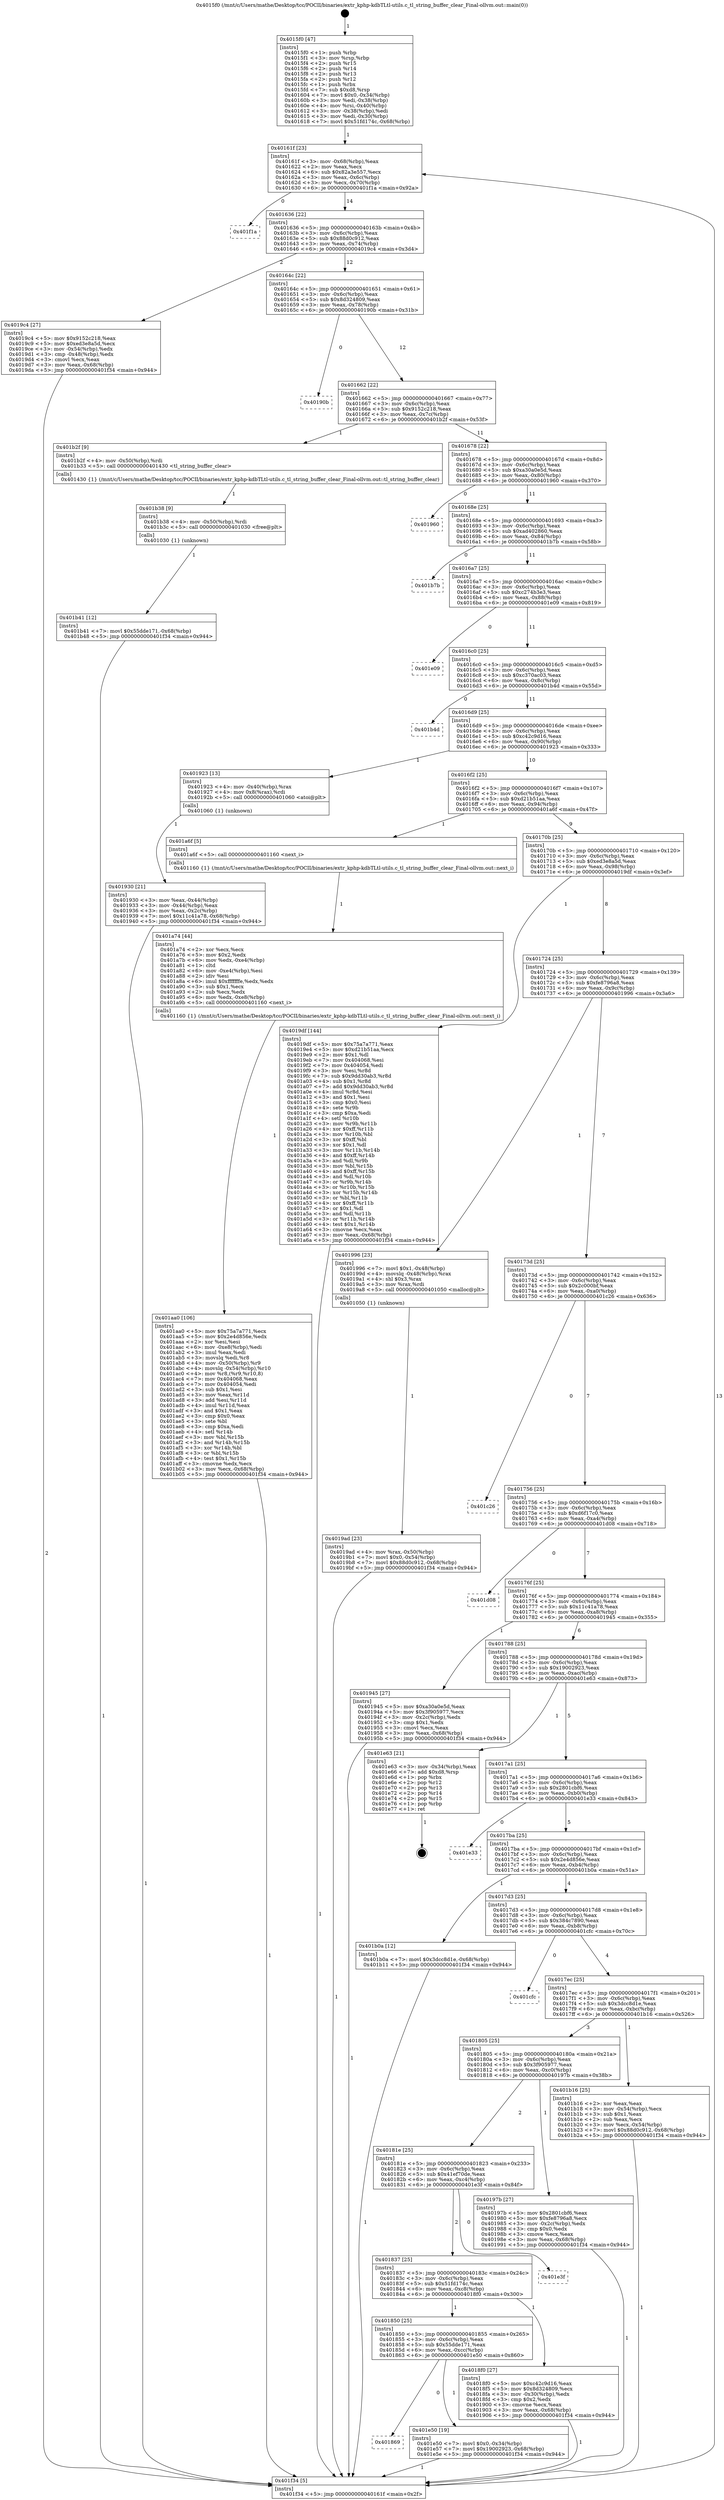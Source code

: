 digraph "0x4015f0" {
  label = "0x4015f0 (/mnt/c/Users/mathe/Desktop/tcc/POCII/binaries/extr_kphp-kdbTLtl-utils.c_tl_string_buffer_clear_Final-ollvm.out::main(0))"
  labelloc = "t"
  node[shape=record]

  Entry [label="",width=0.3,height=0.3,shape=circle,fillcolor=black,style=filled]
  "0x40161f" [label="{
     0x40161f [23]\l
     | [instrs]\l
     &nbsp;&nbsp;0x40161f \<+3\>: mov -0x68(%rbp),%eax\l
     &nbsp;&nbsp;0x401622 \<+2\>: mov %eax,%ecx\l
     &nbsp;&nbsp;0x401624 \<+6\>: sub $0x82a3e557,%ecx\l
     &nbsp;&nbsp;0x40162a \<+3\>: mov %eax,-0x6c(%rbp)\l
     &nbsp;&nbsp;0x40162d \<+3\>: mov %ecx,-0x70(%rbp)\l
     &nbsp;&nbsp;0x401630 \<+6\>: je 0000000000401f1a \<main+0x92a\>\l
  }"]
  "0x401f1a" [label="{
     0x401f1a\l
  }", style=dashed]
  "0x401636" [label="{
     0x401636 [22]\l
     | [instrs]\l
     &nbsp;&nbsp;0x401636 \<+5\>: jmp 000000000040163b \<main+0x4b\>\l
     &nbsp;&nbsp;0x40163b \<+3\>: mov -0x6c(%rbp),%eax\l
     &nbsp;&nbsp;0x40163e \<+5\>: sub $0x88d0c912,%eax\l
     &nbsp;&nbsp;0x401643 \<+3\>: mov %eax,-0x74(%rbp)\l
     &nbsp;&nbsp;0x401646 \<+6\>: je 00000000004019c4 \<main+0x3d4\>\l
  }"]
  Exit [label="",width=0.3,height=0.3,shape=circle,fillcolor=black,style=filled,peripheries=2]
  "0x4019c4" [label="{
     0x4019c4 [27]\l
     | [instrs]\l
     &nbsp;&nbsp;0x4019c4 \<+5\>: mov $0x9152c218,%eax\l
     &nbsp;&nbsp;0x4019c9 \<+5\>: mov $0xed3e8a5d,%ecx\l
     &nbsp;&nbsp;0x4019ce \<+3\>: mov -0x54(%rbp),%edx\l
     &nbsp;&nbsp;0x4019d1 \<+3\>: cmp -0x48(%rbp),%edx\l
     &nbsp;&nbsp;0x4019d4 \<+3\>: cmovl %ecx,%eax\l
     &nbsp;&nbsp;0x4019d7 \<+3\>: mov %eax,-0x68(%rbp)\l
     &nbsp;&nbsp;0x4019da \<+5\>: jmp 0000000000401f34 \<main+0x944\>\l
  }"]
  "0x40164c" [label="{
     0x40164c [22]\l
     | [instrs]\l
     &nbsp;&nbsp;0x40164c \<+5\>: jmp 0000000000401651 \<main+0x61\>\l
     &nbsp;&nbsp;0x401651 \<+3\>: mov -0x6c(%rbp),%eax\l
     &nbsp;&nbsp;0x401654 \<+5\>: sub $0x8d324809,%eax\l
     &nbsp;&nbsp;0x401659 \<+3\>: mov %eax,-0x78(%rbp)\l
     &nbsp;&nbsp;0x40165c \<+6\>: je 000000000040190b \<main+0x31b\>\l
  }"]
  "0x401869" [label="{
     0x401869\l
  }", style=dashed]
  "0x40190b" [label="{
     0x40190b\l
  }", style=dashed]
  "0x401662" [label="{
     0x401662 [22]\l
     | [instrs]\l
     &nbsp;&nbsp;0x401662 \<+5\>: jmp 0000000000401667 \<main+0x77\>\l
     &nbsp;&nbsp;0x401667 \<+3\>: mov -0x6c(%rbp),%eax\l
     &nbsp;&nbsp;0x40166a \<+5\>: sub $0x9152c218,%eax\l
     &nbsp;&nbsp;0x40166f \<+3\>: mov %eax,-0x7c(%rbp)\l
     &nbsp;&nbsp;0x401672 \<+6\>: je 0000000000401b2f \<main+0x53f\>\l
  }"]
  "0x401e50" [label="{
     0x401e50 [19]\l
     | [instrs]\l
     &nbsp;&nbsp;0x401e50 \<+7\>: movl $0x0,-0x34(%rbp)\l
     &nbsp;&nbsp;0x401e57 \<+7\>: movl $0x19002923,-0x68(%rbp)\l
     &nbsp;&nbsp;0x401e5e \<+5\>: jmp 0000000000401f34 \<main+0x944\>\l
  }"]
  "0x401b2f" [label="{
     0x401b2f [9]\l
     | [instrs]\l
     &nbsp;&nbsp;0x401b2f \<+4\>: mov -0x50(%rbp),%rdi\l
     &nbsp;&nbsp;0x401b33 \<+5\>: call 0000000000401430 \<tl_string_buffer_clear\>\l
     | [calls]\l
     &nbsp;&nbsp;0x401430 \{1\} (/mnt/c/Users/mathe/Desktop/tcc/POCII/binaries/extr_kphp-kdbTLtl-utils.c_tl_string_buffer_clear_Final-ollvm.out::tl_string_buffer_clear)\l
  }"]
  "0x401678" [label="{
     0x401678 [22]\l
     | [instrs]\l
     &nbsp;&nbsp;0x401678 \<+5\>: jmp 000000000040167d \<main+0x8d\>\l
     &nbsp;&nbsp;0x40167d \<+3\>: mov -0x6c(%rbp),%eax\l
     &nbsp;&nbsp;0x401680 \<+5\>: sub $0xa30a0e5d,%eax\l
     &nbsp;&nbsp;0x401685 \<+3\>: mov %eax,-0x80(%rbp)\l
     &nbsp;&nbsp;0x401688 \<+6\>: je 0000000000401960 \<main+0x370\>\l
  }"]
  "0x401b41" [label="{
     0x401b41 [12]\l
     | [instrs]\l
     &nbsp;&nbsp;0x401b41 \<+7\>: movl $0x55dde171,-0x68(%rbp)\l
     &nbsp;&nbsp;0x401b48 \<+5\>: jmp 0000000000401f34 \<main+0x944\>\l
  }"]
  "0x401960" [label="{
     0x401960\l
  }", style=dashed]
  "0x40168e" [label="{
     0x40168e [25]\l
     | [instrs]\l
     &nbsp;&nbsp;0x40168e \<+5\>: jmp 0000000000401693 \<main+0xa3\>\l
     &nbsp;&nbsp;0x401693 \<+3\>: mov -0x6c(%rbp),%eax\l
     &nbsp;&nbsp;0x401696 \<+5\>: sub $0xad402860,%eax\l
     &nbsp;&nbsp;0x40169b \<+6\>: mov %eax,-0x84(%rbp)\l
     &nbsp;&nbsp;0x4016a1 \<+6\>: je 0000000000401b7b \<main+0x58b\>\l
  }"]
  "0x401b38" [label="{
     0x401b38 [9]\l
     | [instrs]\l
     &nbsp;&nbsp;0x401b38 \<+4\>: mov -0x50(%rbp),%rdi\l
     &nbsp;&nbsp;0x401b3c \<+5\>: call 0000000000401030 \<free@plt\>\l
     | [calls]\l
     &nbsp;&nbsp;0x401030 \{1\} (unknown)\l
  }"]
  "0x401b7b" [label="{
     0x401b7b\l
  }", style=dashed]
  "0x4016a7" [label="{
     0x4016a7 [25]\l
     | [instrs]\l
     &nbsp;&nbsp;0x4016a7 \<+5\>: jmp 00000000004016ac \<main+0xbc\>\l
     &nbsp;&nbsp;0x4016ac \<+3\>: mov -0x6c(%rbp),%eax\l
     &nbsp;&nbsp;0x4016af \<+5\>: sub $0xc274b3e3,%eax\l
     &nbsp;&nbsp;0x4016b4 \<+6\>: mov %eax,-0x88(%rbp)\l
     &nbsp;&nbsp;0x4016ba \<+6\>: je 0000000000401e09 \<main+0x819\>\l
  }"]
  "0x401aa0" [label="{
     0x401aa0 [106]\l
     | [instrs]\l
     &nbsp;&nbsp;0x401aa0 \<+5\>: mov $0x75a7a771,%ecx\l
     &nbsp;&nbsp;0x401aa5 \<+5\>: mov $0x2e4d856e,%edx\l
     &nbsp;&nbsp;0x401aaa \<+2\>: xor %esi,%esi\l
     &nbsp;&nbsp;0x401aac \<+6\>: mov -0xe8(%rbp),%edi\l
     &nbsp;&nbsp;0x401ab2 \<+3\>: imul %eax,%edi\l
     &nbsp;&nbsp;0x401ab5 \<+3\>: movslq %edi,%r8\l
     &nbsp;&nbsp;0x401ab8 \<+4\>: mov -0x50(%rbp),%r9\l
     &nbsp;&nbsp;0x401abc \<+4\>: movslq -0x54(%rbp),%r10\l
     &nbsp;&nbsp;0x401ac0 \<+4\>: mov %r8,(%r9,%r10,8)\l
     &nbsp;&nbsp;0x401ac4 \<+7\>: mov 0x404068,%eax\l
     &nbsp;&nbsp;0x401acb \<+7\>: mov 0x404054,%edi\l
     &nbsp;&nbsp;0x401ad2 \<+3\>: sub $0x1,%esi\l
     &nbsp;&nbsp;0x401ad5 \<+3\>: mov %eax,%r11d\l
     &nbsp;&nbsp;0x401ad8 \<+3\>: add %esi,%r11d\l
     &nbsp;&nbsp;0x401adb \<+4\>: imul %r11d,%eax\l
     &nbsp;&nbsp;0x401adf \<+3\>: and $0x1,%eax\l
     &nbsp;&nbsp;0x401ae2 \<+3\>: cmp $0x0,%eax\l
     &nbsp;&nbsp;0x401ae5 \<+3\>: sete %bl\l
     &nbsp;&nbsp;0x401ae8 \<+3\>: cmp $0xa,%edi\l
     &nbsp;&nbsp;0x401aeb \<+4\>: setl %r14b\l
     &nbsp;&nbsp;0x401aef \<+3\>: mov %bl,%r15b\l
     &nbsp;&nbsp;0x401af2 \<+3\>: and %r14b,%r15b\l
     &nbsp;&nbsp;0x401af5 \<+3\>: xor %r14b,%bl\l
     &nbsp;&nbsp;0x401af8 \<+3\>: or %bl,%r15b\l
     &nbsp;&nbsp;0x401afb \<+4\>: test $0x1,%r15b\l
     &nbsp;&nbsp;0x401aff \<+3\>: cmovne %edx,%ecx\l
     &nbsp;&nbsp;0x401b02 \<+3\>: mov %ecx,-0x68(%rbp)\l
     &nbsp;&nbsp;0x401b05 \<+5\>: jmp 0000000000401f34 \<main+0x944\>\l
  }"]
  "0x401e09" [label="{
     0x401e09\l
  }", style=dashed]
  "0x4016c0" [label="{
     0x4016c0 [25]\l
     | [instrs]\l
     &nbsp;&nbsp;0x4016c0 \<+5\>: jmp 00000000004016c5 \<main+0xd5\>\l
     &nbsp;&nbsp;0x4016c5 \<+3\>: mov -0x6c(%rbp),%eax\l
     &nbsp;&nbsp;0x4016c8 \<+5\>: sub $0xc370ac03,%eax\l
     &nbsp;&nbsp;0x4016cd \<+6\>: mov %eax,-0x8c(%rbp)\l
     &nbsp;&nbsp;0x4016d3 \<+6\>: je 0000000000401b4d \<main+0x55d\>\l
  }"]
  "0x401a74" [label="{
     0x401a74 [44]\l
     | [instrs]\l
     &nbsp;&nbsp;0x401a74 \<+2\>: xor %ecx,%ecx\l
     &nbsp;&nbsp;0x401a76 \<+5\>: mov $0x2,%edx\l
     &nbsp;&nbsp;0x401a7b \<+6\>: mov %edx,-0xe4(%rbp)\l
     &nbsp;&nbsp;0x401a81 \<+1\>: cltd\l
     &nbsp;&nbsp;0x401a82 \<+6\>: mov -0xe4(%rbp),%esi\l
     &nbsp;&nbsp;0x401a88 \<+2\>: idiv %esi\l
     &nbsp;&nbsp;0x401a8a \<+6\>: imul $0xfffffffe,%edx,%edx\l
     &nbsp;&nbsp;0x401a90 \<+3\>: sub $0x1,%ecx\l
     &nbsp;&nbsp;0x401a93 \<+2\>: sub %ecx,%edx\l
     &nbsp;&nbsp;0x401a95 \<+6\>: mov %edx,-0xe8(%rbp)\l
     &nbsp;&nbsp;0x401a9b \<+5\>: call 0000000000401160 \<next_i\>\l
     | [calls]\l
     &nbsp;&nbsp;0x401160 \{1\} (/mnt/c/Users/mathe/Desktop/tcc/POCII/binaries/extr_kphp-kdbTLtl-utils.c_tl_string_buffer_clear_Final-ollvm.out::next_i)\l
  }"]
  "0x401b4d" [label="{
     0x401b4d\l
  }", style=dashed]
  "0x4016d9" [label="{
     0x4016d9 [25]\l
     | [instrs]\l
     &nbsp;&nbsp;0x4016d9 \<+5\>: jmp 00000000004016de \<main+0xee\>\l
     &nbsp;&nbsp;0x4016de \<+3\>: mov -0x6c(%rbp),%eax\l
     &nbsp;&nbsp;0x4016e1 \<+5\>: sub $0xc42c9d16,%eax\l
     &nbsp;&nbsp;0x4016e6 \<+6\>: mov %eax,-0x90(%rbp)\l
     &nbsp;&nbsp;0x4016ec \<+6\>: je 0000000000401923 \<main+0x333\>\l
  }"]
  "0x4019ad" [label="{
     0x4019ad [23]\l
     | [instrs]\l
     &nbsp;&nbsp;0x4019ad \<+4\>: mov %rax,-0x50(%rbp)\l
     &nbsp;&nbsp;0x4019b1 \<+7\>: movl $0x0,-0x54(%rbp)\l
     &nbsp;&nbsp;0x4019b8 \<+7\>: movl $0x88d0c912,-0x68(%rbp)\l
     &nbsp;&nbsp;0x4019bf \<+5\>: jmp 0000000000401f34 \<main+0x944\>\l
  }"]
  "0x401923" [label="{
     0x401923 [13]\l
     | [instrs]\l
     &nbsp;&nbsp;0x401923 \<+4\>: mov -0x40(%rbp),%rax\l
     &nbsp;&nbsp;0x401927 \<+4\>: mov 0x8(%rax),%rdi\l
     &nbsp;&nbsp;0x40192b \<+5\>: call 0000000000401060 \<atoi@plt\>\l
     | [calls]\l
     &nbsp;&nbsp;0x401060 \{1\} (unknown)\l
  }"]
  "0x4016f2" [label="{
     0x4016f2 [25]\l
     | [instrs]\l
     &nbsp;&nbsp;0x4016f2 \<+5\>: jmp 00000000004016f7 \<main+0x107\>\l
     &nbsp;&nbsp;0x4016f7 \<+3\>: mov -0x6c(%rbp),%eax\l
     &nbsp;&nbsp;0x4016fa \<+5\>: sub $0xd21b51aa,%eax\l
     &nbsp;&nbsp;0x4016ff \<+6\>: mov %eax,-0x94(%rbp)\l
     &nbsp;&nbsp;0x401705 \<+6\>: je 0000000000401a6f \<main+0x47f\>\l
  }"]
  "0x401930" [label="{
     0x401930 [21]\l
     | [instrs]\l
     &nbsp;&nbsp;0x401930 \<+3\>: mov %eax,-0x44(%rbp)\l
     &nbsp;&nbsp;0x401933 \<+3\>: mov -0x44(%rbp),%eax\l
     &nbsp;&nbsp;0x401936 \<+3\>: mov %eax,-0x2c(%rbp)\l
     &nbsp;&nbsp;0x401939 \<+7\>: movl $0x11c41a78,-0x68(%rbp)\l
     &nbsp;&nbsp;0x401940 \<+5\>: jmp 0000000000401f34 \<main+0x944\>\l
  }"]
  "0x401a6f" [label="{
     0x401a6f [5]\l
     | [instrs]\l
     &nbsp;&nbsp;0x401a6f \<+5\>: call 0000000000401160 \<next_i\>\l
     | [calls]\l
     &nbsp;&nbsp;0x401160 \{1\} (/mnt/c/Users/mathe/Desktop/tcc/POCII/binaries/extr_kphp-kdbTLtl-utils.c_tl_string_buffer_clear_Final-ollvm.out::next_i)\l
  }"]
  "0x40170b" [label="{
     0x40170b [25]\l
     | [instrs]\l
     &nbsp;&nbsp;0x40170b \<+5\>: jmp 0000000000401710 \<main+0x120\>\l
     &nbsp;&nbsp;0x401710 \<+3\>: mov -0x6c(%rbp),%eax\l
     &nbsp;&nbsp;0x401713 \<+5\>: sub $0xed3e8a5d,%eax\l
     &nbsp;&nbsp;0x401718 \<+6\>: mov %eax,-0x98(%rbp)\l
     &nbsp;&nbsp;0x40171e \<+6\>: je 00000000004019df \<main+0x3ef\>\l
  }"]
  "0x4015f0" [label="{
     0x4015f0 [47]\l
     | [instrs]\l
     &nbsp;&nbsp;0x4015f0 \<+1\>: push %rbp\l
     &nbsp;&nbsp;0x4015f1 \<+3\>: mov %rsp,%rbp\l
     &nbsp;&nbsp;0x4015f4 \<+2\>: push %r15\l
     &nbsp;&nbsp;0x4015f6 \<+2\>: push %r14\l
     &nbsp;&nbsp;0x4015f8 \<+2\>: push %r13\l
     &nbsp;&nbsp;0x4015fa \<+2\>: push %r12\l
     &nbsp;&nbsp;0x4015fc \<+1\>: push %rbx\l
     &nbsp;&nbsp;0x4015fd \<+7\>: sub $0xd8,%rsp\l
     &nbsp;&nbsp;0x401604 \<+7\>: movl $0x0,-0x34(%rbp)\l
     &nbsp;&nbsp;0x40160b \<+3\>: mov %edi,-0x38(%rbp)\l
     &nbsp;&nbsp;0x40160e \<+4\>: mov %rsi,-0x40(%rbp)\l
     &nbsp;&nbsp;0x401612 \<+3\>: mov -0x38(%rbp),%edi\l
     &nbsp;&nbsp;0x401615 \<+3\>: mov %edi,-0x30(%rbp)\l
     &nbsp;&nbsp;0x401618 \<+7\>: movl $0x51fd174c,-0x68(%rbp)\l
  }"]
  "0x4019df" [label="{
     0x4019df [144]\l
     | [instrs]\l
     &nbsp;&nbsp;0x4019df \<+5\>: mov $0x75a7a771,%eax\l
     &nbsp;&nbsp;0x4019e4 \<+5\>: mov $0xd21b51aa,%ecx\l
     &nbsp;&nbsp;0x4019e9 \<+2\>: mov $0x1,%dl\l
     &nbsp;&nbsp;0x4019eb \<+7\>: mov 0x404068,%esi\l
     &nbsp;&nbsp;0x4019f2 \<+7\>: mov 0x404054,%edi\l
     &nbsp;&nbsp;0x4019f9 \<+3\>: mov %esi,%r8d\l
     &nbsp;&nbsp;0x4019fc \<+7\>: sub $0x9dd30ab3,%r8d\l
     &nbsp;&nbsp;0x401a03 \<+4\>: sub $0x1,%r8d\l
     &nbsp;&nbsp;0x401a07 \<+7\>: add $0x9dd30ab3,%r8d\l
     &nbsp;&nbsp;0x401a0e \<+4\>: imul %r8d,%esi\l
     &nbsp;&nbsp;0x401a12 \<+3\>: and $0x1,%esi\l
     &nbsp;&nbsp;0x401a15 \<+3\>: cmp $0x0,%esi\l
     &nbsp;&nbsp;0x401a18 \<+4\>: sete %r9b\l
     &nbsp;&nbsp;0x401a1c \<+3\>: cmp $0xa,%edi\l
     &nbsp;&nbsp;0x401a1f \<+4\>: setl %r10b\l
     &nbsp;&nbsp;0x401a23 \<+3\>: mov %r9b,%r11b\l
     &nbsp;&nbsp;0x401a26 \<+4\>: xor $0xff,%r11b\l
     &nbsp;&nbsp;0x401a2a \<+3\>: mov %r10b,%bl\l
     &nbsp;&nbsp;0x401a2d \<+3\>: xor $0xff,%bl\l
     &nbsp;&nbsp;0x401a30 \<+3\>: xor $0x1,%dl\l
     &nbsp;&nbsp;0x401a33 \<+3\>: mov %r11b,%r14b\l
     &nbsp;&nbsp;0x401a36 \<+4\>: and $0xff,%r14b\l
     &nbsp;&nbsp;0x401a3a \<+3\>: and %dl,%r9b\l
     &nbsp;&nbsp;0x401a3d \<+3\>: mov %bl,%r15b\l
     &nbsp;&nbsp;0x401a40 \<+4\>: and $0xff,%r15b\l
     &nbsp;&nbsp;0x401a44 \<+3\>: and %dl,%r10b\l
     &nbsp;&nbsp;0x401a47 \<+3\>: or %r9b,%r14b\l
     &nbsp;&nbsp;0x401a4a \<+3\>: or %r10b,%r15b\l
     &nbsp;&nbsp;0x401a4d \<+3\>: xor %r15b,%r14b\l
     &nbsp;&nbsp;0x401a50 \<+3\>: or %bl,%r11b\l
     &nbsp;&nbsp;0x401a53 \<+4\>: xor $0xff,%r11b\l
     &nbsp;&nbsp;0x401a57 \<+3\>: or $0x1,%dl\l
     &nbsp;&nbsp;0x401a5a \<+3\>: and %dl,%r11b\l
     &nbsp;&nbsp;0x401a5d \<+3\>: or %r11b,%r14b\l
     &nbsp;&nbsp;0x401a60 \<+4\>: test $0x1,%r14b\l
     &nbsp;&nbsp;0x401a64 \<+3\>: cmovne %ecx,%eax\l
     &nbsp;&nbsp;0x401a67 \<+3\>: mov %eax,-0x68(%rbp)\l
     &nbsp;&nbsp;0x401a6a \<+5\>: jmp 0000000000401f34 \<main+0x944\>\l
  }"]
  "0x401724" [label="{
     0x401724 [25]\l
     | [instrs]\l
     &nbsp;&nbsp;0x401724 \<+5\>: jmp 0000000000401729 \<main+0x139\>\l
     &nbsp;&nbsp;0x401729 \<+3\>: mov -0x6c(%rbp),%eax\l
     &nbsp;&nbsp;0x40172c \<+5\>: sub $0xfe8796a8,%eax\l
     &nbsp;&nbsp;0x401731 \<+6\>: mov %eax,-0x9c(%rbp)\l
     &nbsp;&nbsp;0x401737 \<+6\>: je 0000000000401996 \<main+0x3a6\>\l
  }"]
  "0x401f34" [label="{
     0x401f34 [5]\l
     | [instrs]\l
     &nbsp;&nbsp;0x401f34 \<+5\>: jmp 000000000040161f \<main+0x2f\>\l
  }"]
  "0x401996" [label="{
     0x401996 [23]\l
     | [instrs]\l
     &nbsp;&nbsp;0x401996 \<+7\>: movl $0x1,-0x48(%rbp)\l
     &nbsp;&nbsp;0x40199d \<+4\>: movslq -0x48(%rbp),%rax\l
     &nbsp;&nbsp;0x4019a1 \<+4\>: shl $0x3,%rax\l
     &nbsp;&nbsp;0x4019a5 \<+3\>: mov %rax,%rdi\l
     &nbsp;&nbsp;0x4019a8 \<+5\>: call 0000000000401050 \<malloc@plt\>\l
     | [calls]\l
     &nbsp;&nbsp;0x401050 \{1\} (unknown)\l
  }"]
  "0x40173d" [label="{
     0x40173d [25]\l
     | [instrs]\l
     &nbsp;&nbsp;0x40173d \<+5\>: jmp 0000000000401742 \<main+0x152\>\l
     &nbsp;&nbsp;0x401742 \<+3\>: mov -0x6c(%rbp),%eax\l
     &nbsp;&nbsp;0x401745 \<+5\>: sub $0x2c000bf,%eax\l
     &nbsp;&nbsp;0x40174a \<+6\>: mov %eax,-0xa0(%rbp)\l
     &nbsp;&nbsp;0x401750 \<+6\>: je 0000000000401c26 \<main+0x636\>\l
  }"]
  "0x401850" [label="{
     0x401850 [25]\l
     | [instrs]\l
     &nbsp;&nbsp;0x401850 \<+5\>: jmp 0000000000401855 \<main+0x265\>\l
     &nbsp;&nbsp;0x401855 \<+3\>: mov -0x6c(%rbp),%eax\l
     &nbsp;&nbsp;0x401858 \<+5\>: sub $0x55dde171,%eax\l
     &nbsp;&nbsp;0x40185d \<+6\>: mov %eax,-0xcc(%rbp)\l
     &nbsp;&nbsp;0x401863 \<+6\>: je 0000000000401e50 \<main+0x860\>\l
  }"]
  "0x401c26" [label="{
     0x401c26\l
  }", style=dashed]
  "0x401756" [label="{
     0x401756 [25]\l
     | [instrs]\l
     &nbsp;&nbsp;0x401756 \<+5\>: jmp 000000000040175b \<main+0x16b\>\l
     &nbsp;&nbsp;0x40175b \<+3\>: mov -0x6c(%rbp),%eax\l
     &nbsp;&nbsp;0x40175e \<+5\>: sub $0xd6f17c0,%eax\l
     &nbsp;&nbsp;0x401763 \<+6\>: mov %eax,-0xa4(%rbp)\l
     &nbsp;&nbsp;0x401769 \<+6\>: je 0000000000401d08 \<main+0x718\>\l
  }"]
  "0x4018f0" [label="{
     0x4018f0 [27]\l
     | [instrs]\l
     &nbsp;&nbsp;0x4018f0 \<+5\>: mov $0xc42c9d16,%eax\l
     &nbsp;&nbsp;0x4018f5 \<+5\>: mov $0x8d324809,%ecx\l
     &nbsp;&nbsp;0x4018fa \<+3\>: mov -0x30(%rbp),%edx\l
     &nbsp;&nbsp;0x4018fd \<+3\>: cmp $0x2,%edx\l
     &nbsp;&nbsp;0x401900 \<+3\>: cmovne %ecx,%eax\l
     &nbsp;&nbsp;0x401903 \<+3\>: mov %eax,-0x68(%rbp)\l
     &nbsp;&nbsp;0x401906 \<+5\>: jmp 0000000000401f34 \<main+0x944\>\l
  }"]
  "0x401d08" [label="{
     0x401d08\l
  }", style=dashed]
  "0x40176f" [label="{
     0x40176f [25]\l
     | [instrs]\l
     &nbsp;&nbsp;0x40176f \<+5\>: jmp 0000000000401774 \<main+0x184\>\l
     &nbsp;&nbsp;0x401774 \<+3\>: mov -0x6c(%rbp),%eax\l
     &nbsp;&nbsp;0x401777 \<+5\>: sub $0x11c41a78,%eax\l
     &nbsp;&nbsp;0x40177c \<+6\>: mov %eax,-0xa8(%rbp)\l
     &nbsp;&nbsp;0x401782 \<+6\>: je 0000000000401945 \<main+0x355\>\l
  }"]
  "0x401837" [label="{
     0x401837 [25]\l
     | [instrs]\l
     &nbsp;&nbsp;0x401837 \<+5\>: jmp 000000000040183c \<main+0x24c\>\l
     &nbsp;&nbsp;0x40183c \<+3\>: mov -0x6c(%rbp),%eax\l
     &nbsp;&nbsp;0x40183f \<+5\>: sub $0x51fd174c,%eax\l
     &nbsp;&nbsp;0x401844 \<+6\>: mov %eax,-0xc8(%rbp)\l
     &nbsp;&nbsp;0x40184a \<+6\>: je 00000000004018f0 \<main+0x300\>\l
  }"]
  "0x401945" [label="{
     0x401945 [27]\l
     | [instrs]\l
     &nbsp;&nbsp;0x401945 \<+5\>: mov $0xa30a0e5d,%eax\l
     &nbsp;&nbsp;0x40194a \<+5\>: mov $0x3f905977,%ecx\l
     &nbsp;&nbsp;0x40194f \<+3\>: mov -0x2c(%rbp),%edx\l
     &nbsp;&nbsp;0x401952 \<+3\>: cmp $0x1,%edx\l
     &nbsp;&nbsp;0x401955 \<+3\>: cmovl %ecx,%eax\l
     &nbsp;&nbsp;0x401958 \<+3\>: mov %eax,-0x68(%rbp)\l
     &nbsp;&nbsp;0x40195b \<+5\>: jmp 0000000000401f34 \<main+0x944\>\l
  }"]
  "0x401788" [label="{
     0x401788 [25]\l
     | [instrs]\l
     &nbsp;&nbsp;0x401788 \<+5\>: jmp 000000000040178d \<main+0x19d\>\l
     &nbsp;&nbsp;0x40178d \<+3\>: mov -0x6c(%rbp),%eax\l
     &nbsp;&nbsp;0x401790 \<+5\>: sub $0x19002923,%eax\l
     &nbsp;&nbsp;0x401795 \<+6\>: mov %eax,-0xac(%rbp)\l
     &nbsp;&nbsp;0x40179b \<+6\>: je 0000000000401e63 \<main+0x873\>\l
  }"]
  "0x401e3f" [label="{
     0x401e3f\l
  }", style=dashed]
  "0x401e63" [label="{
     0x401e63 [21]\l
     | [instrs]\l
     &nbsp;&nbsp;0x401e63 \<+3\>: mov -0x34(%rbp),%eax\l
     &nbsp;&nbsp;0x401e66 \<+7\>: add $0xd8,%rsp\l
     &nbsp;&nbsp;0x401e6d \<+1\>: pop %rbx\l
     &nbsp;&nbsp;0x401e6e \<+2\>: pop %r12\l
     &nbsp;&nbsp;0x401e70 \<+2\>: pop %r13\l
     &nbsp;&nbsp;0x401e72 \<+2\>: pop %r14\l
     &nbsp;&nbsp;0x401e74 \<+2\>: pop %r15\l
     &nbsp;&nbsp;0x401e76 \<+1\>: pop %rbp\l
     &nbsp;&nbsp;0x401e77 \<+1\>: ret\l
  }"]
  "0x4017a1" [label="{
     0x4017a1 [25]\l
     | [instrs]\l
     &nbsp;&nbsp;0x4017a1 \<+5\>: jmp 00000000004017a6 \<main+0x1b6\>\l
     &nbsp;&nbsp;0x4017a6 \<+3\>: mov -0x6c(%rbp),%eax\l
     &nbsp;&nbsp;0x4017a9 \<+5\>: sub $0x2801cbf6,%eax\l
     &nbsp;&nbsp;0x4017ae \<+6\>: mov %eax,-0xb0(%rbp)\l
     &nbsp;&nbsp;0x4017b4 \<+6\>: je 0000000000401e33 \<main+0x843\>\l
  }"]
  "0x40181e" [label="{
     0x40181e [25]\l
     | [instrs]\l
     &nbsp;&nbsp;0x40181e \<+5\>: jmp 0000000000401823 \<main+0x233\>\l
     &nbsp;&nbsp;0x401823 \<+3\>: mov -0x6c(%rbp),%eax\l
     &nbsp;&nbsp;0x401826 \<+5\>: sub $0x41ef70de,%eax\l
     &nbsp;&nbsp;0x40182b \<+6\>: mov %eax,-0xc4(%rbp)\l
     &nbsp;&nbsp;0x401831 \<+6\>: je 0000000000401e3f \<main+0x84f\>\l
  }"]
  "0x401e33" [label="{
     0x401e33\l
  }", style=dashed]
  "0x4017ba" [label="{
     0x4017ba [25]\l
     | [instrs]\l
     &nbsp;&nbsp;0x4017ba \<+5\>: jmp 00000000004017bf \<main+0x1cf\>\l
     &nbsp;&nbsp;0x4017bf \<+3\>: mov -0x6c(%rbp),%eax\l
     &nbsp;&nbsp;0x4017c2 \<+5\>: sub $0x2e4d856e,%eax\l
     &nbsp;&nbsp;0x4017c7 \<+6\>: mov %eax,-0xb4(%rbp)\l
     &nbsp;&nbsp;0x4017cd \<+6\>: je 0000000000401b0a \<main+0x51a\>\l
  }"]
  "0x40197b" [label="{
     0x40197b [27]\l
     | [instrs]\l
     &nbsp;&nbsp;0x40197b \<+5\>: mov $0x2801cbf6,%eax\l
     &nbsp;&nbsp;0x401980 \<+5\>: mov $0xfe8796a8,%ecx\l
     &nbsp;&nbsp;0x401985 \<+3\>: mov -0x2c(%rbp),%edx\l
     &nbsp;&nbsp;0x401988 \<+3\>: cmp $0x0,%edx\l
     &nbsp;&nbsp;0x40198b \<+3\>: cmove %ecx,%eax\l
     &nbsp;&nbsp;0x40198e \<+3\>: mov %eax,-0x68(%rbp)\l
     &nbsp;&nbsp;0x401991 \<+5\>: jmp 0000000000401f34 \<main+0x944\>\l
  }"]
  "0x401b0a" [label="{
     0x401b0a [12]\l
     | [instrs]\l
     &nbsp;&nbsp;0x401b0a \<+7\>: movl $0x3dcc8d1e,-0x68(%rbp)\l
     &nbsp;&nbsp;0x401b11 \<+5\>: jmp 0000000000401f34 \<main+0x944\>\l
  }"]
  "0x4017d3" [label="{
     0x4017d3 [25]\l
     | [instrs]\l
     &nbsp;&nbsp;0x4017d3 \<+5\>: jmp 00000000004017d8 \<main+0x1e8\>\l
     &nbsp;&nbsp;0x4017d8 \<+3\>: mov -0x6c(%rbp),%eax\l
     &nbsp;&nbsp;0x4017db \<+5\>: sub $0x384c7890,%eax\l
     &nbsp;&nbsp;0x4017e0 \<+6\>: mov %eax,-0xb8(%rbp)\l
     &nbsp;&nbsp;0x4017e6 \<+6\>: je 0000000000401cfc \<main+0x70c\>\l
  }"]
  "0x401805" [label="{
     0x401805 [25]\l
     | [instrs]\l
     &nbsp;&nbsp;0x401805 \<+5\>: jmp 000000000040180a \<main+0x21a\>\l
     &nbsp;&nbsp;0x40180a \<+3\>: mov -0x6c(%rbp),%eax\l
     &nbsp;&nbsp;0x40180d \<+5\>: sub $0x3f905977,%eax\l
     &nbsp;&nbsp;0x401812 \<+6\>: mov %eax,-0xc0(%rbp)\l
     &nbsp;&nbsp;0x401818 \<+6\>: je 000000000040197b \<main+0x38b\>\l
  }"]
  "0x401cfc" [label="{
     0x401cfc\l
  }", style=dashed]
  "0x4017ec" [label="{
     0x4017ec [25]\l
     | [instrs]\l
     &nbsp;&nbsp;0x4017ec \<+5\>: jmp 00000000004017f1 \<main+0x201\>\l
     &nbsp;&nbsp;0x4017f1 \<+3\>: mov -0x6c(%rbp),%eax\l
     &nbsp;&nbsp;0x4017f4 \<+5\>: sub $0x3dcc8d1e,%eax\l
     &nbsp;&nbsp;0x4017f9 \<+6\>: mov %eax,-0xbc(%rbp)\l
     &nbsp;&nbsp;0x4017ff \<+6\>: je 0000000000401b16 \<main+0x526\>\l
  }"]
  "0x401b16" [label="{
     0x401b16 [25]\l
     | [instrs]\l
     &nbsp;&nbsp;0x401b16 \<+2\>: xor %eax,%eax\l
     &nbsp;&nbsp;0x401b18 \<+3\>: mov -0x54(%rbp),%ecx\l
     &nbsp;&nbsp;0x401b1b \<+3\>: sub $0x1,%eax\l
     &nbsp;&nbsp;0x401b1e \<+2\>: sub %eax,%ecx\l
     &nbsp;&nbsp;0x401b20 \<+3\>: mov %ecx,-0x54(%rbp)\l
     &nbsp;&nbsp;0x401b23 \<+7\>: movl $0x88d0c912,-0x68(%rbp)\l
     &nbsp;&nbsp;0x401b2a \<+5\>: jmp 0000000000401f34 \<main+0x944\>\l
  }"]
  Entry -> "0x4015f0" [label=" 1"]
  "0x40161f" -> "0x401f1a" [label=" 0"]
  "0x40161f" -> "0x401636" [label=" 14"]
  "0x401e63" -> Exit [label=" 1"]
  "0x401636" -> "0x4019c4" [label=" 2"]
  "0x401636" -> "0x40164c" [label=" 12"]
  "0x401e50" -> "0x401f34" [label=" 1"]
  "0x40164c" -> "0x40190b" [label=" 0"]
  "0x40164c" -> "0x401662" [label=" 12"]
  "0x401850" -> "0x401869" [label=" 0"]
  "0x401662" -> "0x401b2f" [label=" 1"]
  "0x401662" -> "0x401678" [label=" 11"]
  "0x401850" -> "0x401e50" [label=" 1"]
  "0x401678" -> "0x401960" [label=" 0"]
  "0x401678" -> "0x40168e" [label=" 11"]
  "0x401b41" -> "0x401f34" [label=" 1"]
  "0x40168e" -> "0x401b7b" [label=" 0"]
  "0x40168e" -> "0x4016a7" [label=" 11"]
  "0x401b38" -> "0x401b41" [label=" 1"]
  "0x4016a7" -> "0x401e09" [label=" 0"]
  "0x4016a7" -> "0x4016c0" [label=" 11"]
  "0x401b2f" -> "0x401b38" [label=" 1"]
  "0x4016c0" -> "0x401b4d" [label=" 0"]
  "0x4016c0" -> "0x4016d9" [label=" 11"]
  "0x401b16" -> "0x401f34" [label=" 1"]
  "0x4016d9" -> "0x401923" [label=" 1"]
  "0x4016d9" -> "0x4016f2" [label=" 10"]
  "0x401b0a" -> "0x401f34" [label=" 1"]
  "0x4016f2" -> "0x401a6f" [label=" 1"]
  "0x4016f2" -> "0x40170b" [label=" 9"]
  "0x401aa0" -> "0x401f34" [label=" 1"]
  "0x40170b" -> "0x4019df" [label=" 1"]
  "0x40170b" -> "0x401724" [label=" 8"]
  "0x401a74" -> "0x401aa0" [label=" 1"]
  "0x401724" -> "0x401996" [label=" 1"]
  "0x401724" -> "0x40173d" [label=" 7"]
  "0x401a6f" -> "0x401a74" [label=" 1"]
  "0x40173d" -> "0x401c26" [label=" 0"]
  "0x40173d" -> "0x401756" [label=" 7"]
  "0x4019df" -> "0x401f34" [label=" 1"]
  "0x401756" -> "0x401d08" [label=" 0"]
  "0x401756" -> "0x40176f" [label=" 7"]
  "0x4019c4" -> "0x401f34" [label=" 2"]
  "0x40176f" -> "0x401945" [label=" 1"]
  "0x40176f" -> "0x401788" [label=" 6"]
  "0x401996" -> "0x4019ad" [label=" 1"]
  "0x401788" -> "0x401e63" [label=" 1"]
  "0x401788" -> "0x4017a1" [label=" 5"]
  "0x40197b" -> "0x401f34" [label=" 1"]
  "0x4017a1" -> "0x401e33" [label=" 0"]
  "0x4017a1" -> "0x4017ba" [label=" 5"]
  "0x401930" -> "0x401f34" [label=" 1"]
  "0x4017ba" -> "0x401b0a" [label=" 1"]
  "0x4017ba" -> "0x4017d3" [label=" 4"]
  "0x401923" -> "0x401930" [label=" 1"]
  "0x4017d3" -> "0x401cfc" [label=" 0"]
  "0x4017d3" -> "0x4017ec" [label=" 4"]
  "0x4015f0" -> "0x40161f" [label=" 1"]
  "0x4017ec" -> "0x401b16" [label=" 1"]
  "0x4017ec" -> "0x401805" [label=" 3"]
  "0x401f34" -> "0x40161f" [label=" 13"]
  "0x401805" -> "0x40197b" [label=" 1"]
  "0x401805" -> "0x40181e" [label=" 2"]
  "0x401945" -> "0x401f34" [label=" 1"]
  "0x40181e" -> "0x401e3f" [label=" 0"]
  "0x40181e" -> "0x401837" [label=" 2"]
  "0x4019ad" -> "0x401f34" [label=" 1"]
  "0x401837" -> "0x4018f0" [label=" 1"]
  "0x401837" -> "0x401850" [label=" 1"]
  "0x4018f0" -> "0x401f34" [label=" 1"]
}
